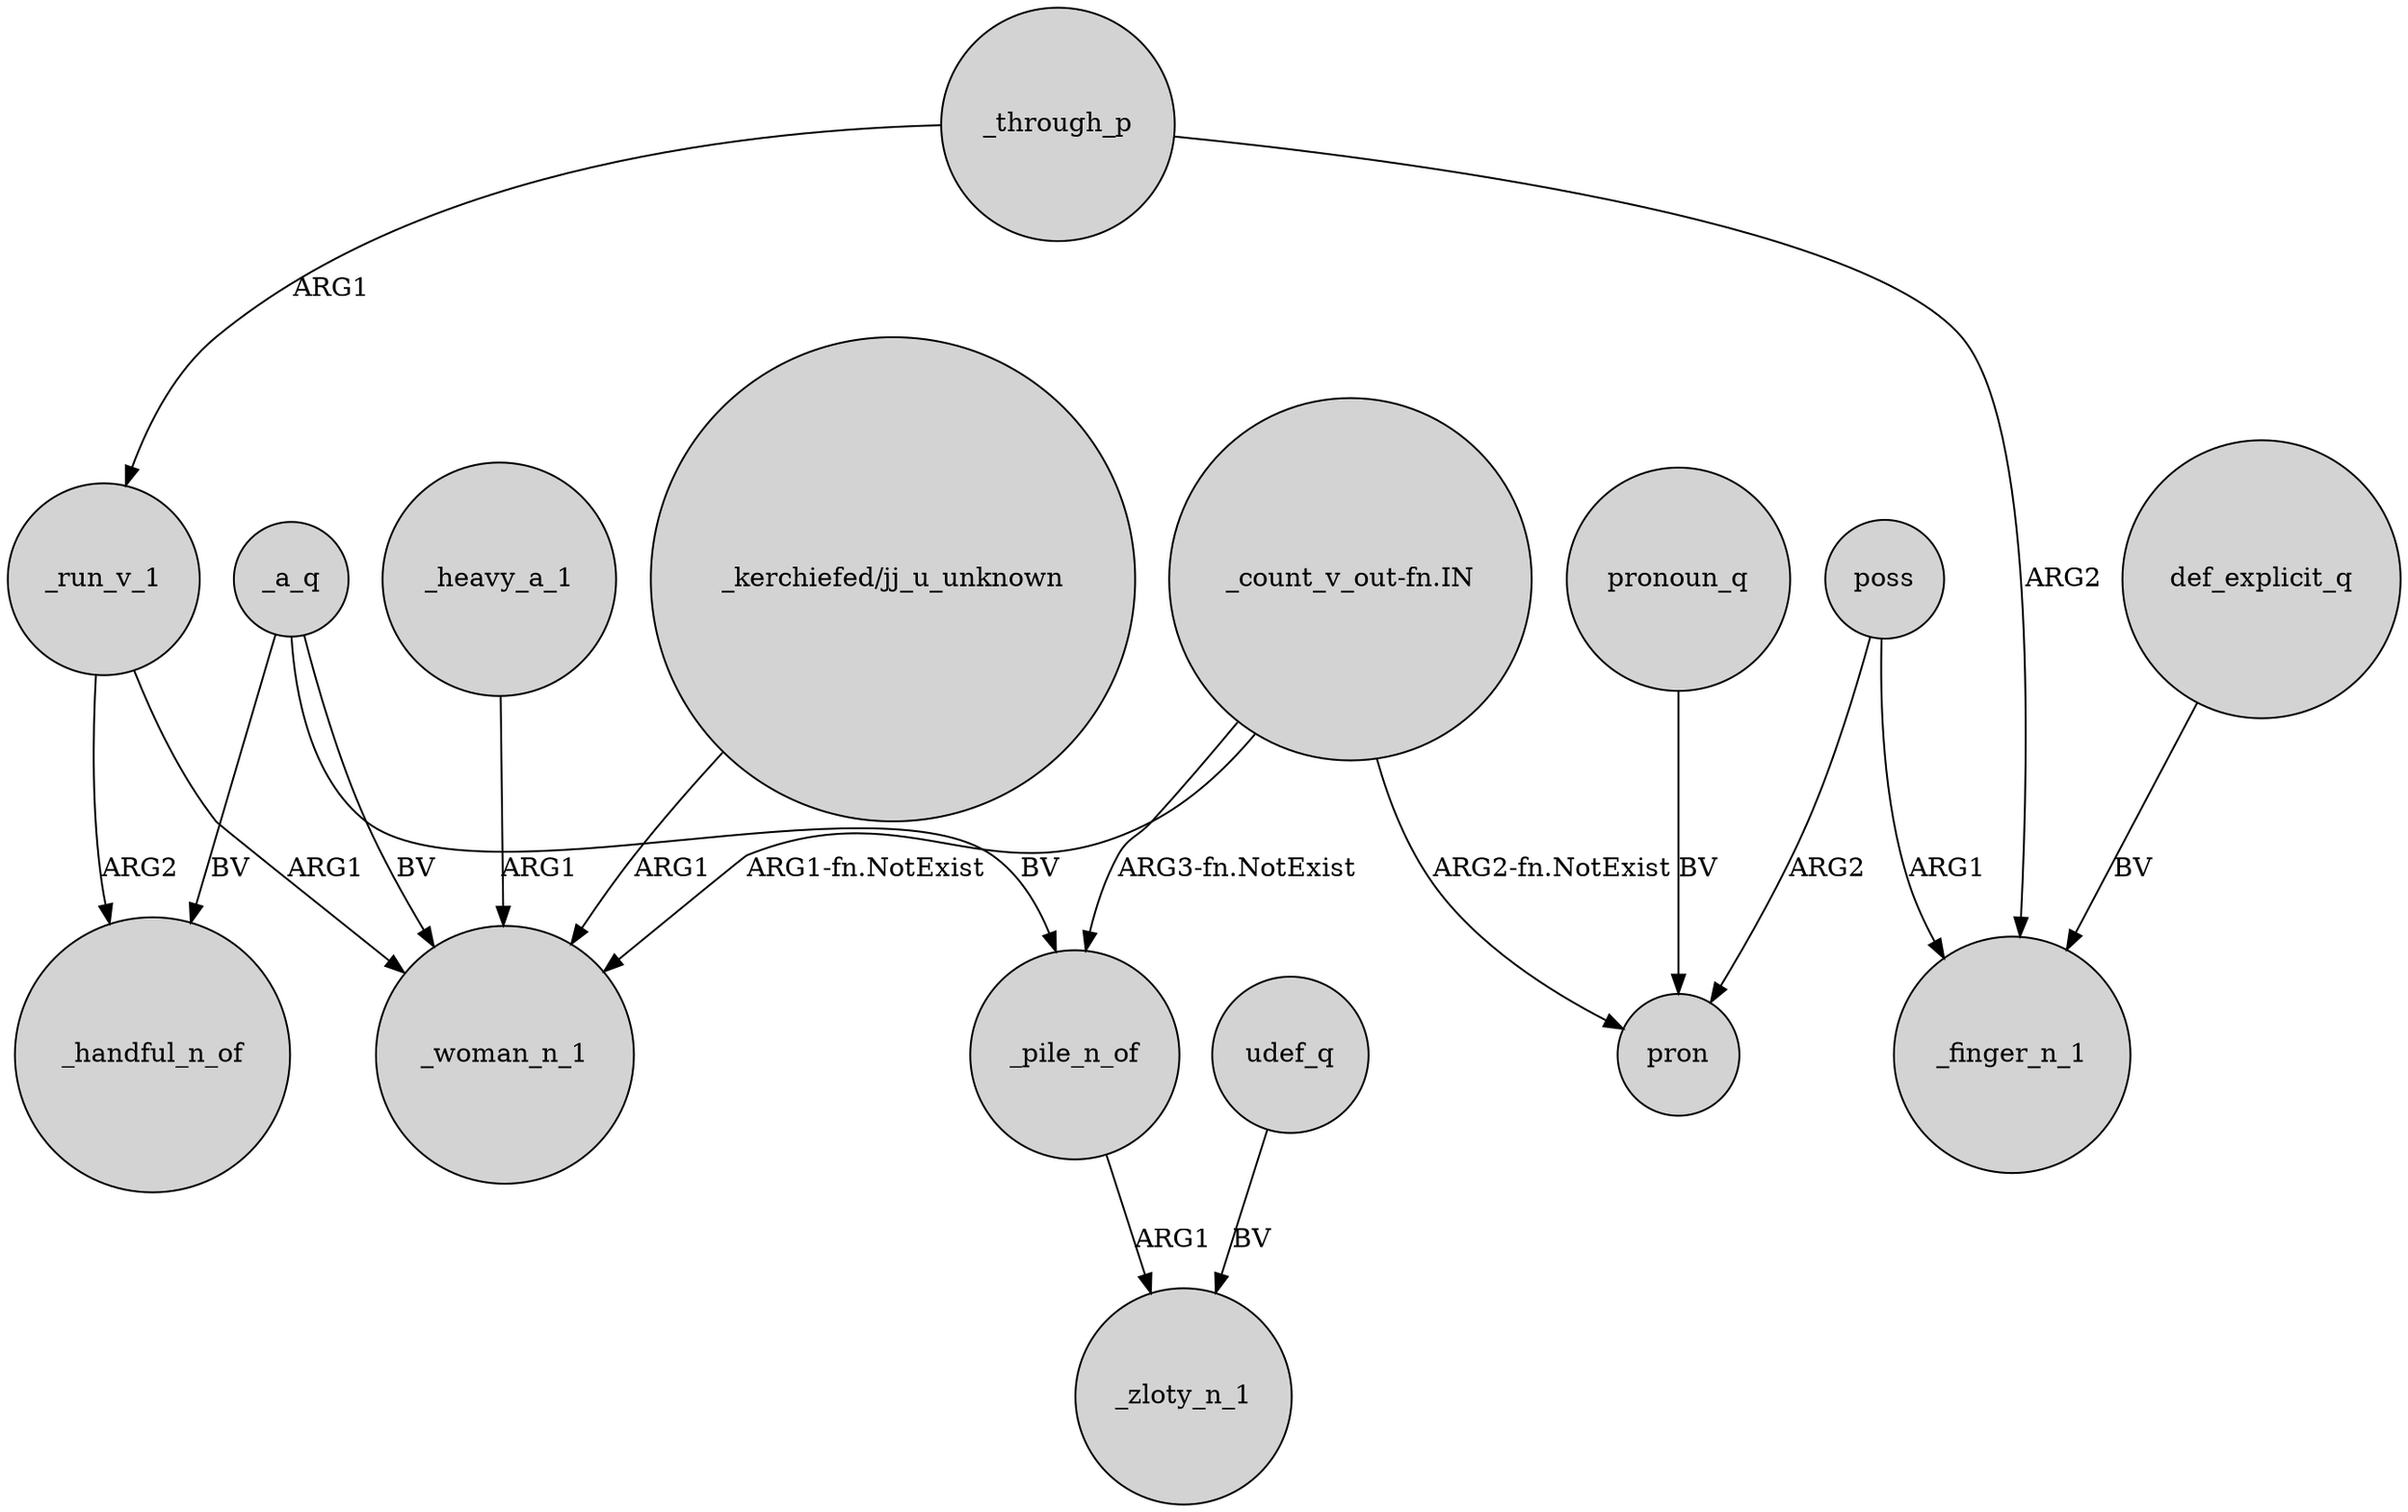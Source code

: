 digraph {
	node [shape=circle style=filled]
	_run_v_1 -> _handful_n_of [label=ARG2]
	_through_p -> _finger_n_1 [label=ARG2]
	_heavy_a_1 -> _woman_n_1 [label=ARG1]
	"_count_v_out-fn.IN" -> _pile_n_of [label="ARG3-fn.NotExist"]
	udef_q -> _zloty_n_1 [label=BV]
	_through_p -> _run_v_1 [label=ARG1]
	"_count_v_out-fn.IN" -> _woman_n_1 [label="ARG1-fn.NotExist"]
	_run_v_1 -> _woman_n_1 [label=ARG1]
	poss -> pron [label=ARG2]
	_a_q -> _handful_n_of [label=BV]
	_a_q -> _pile_n_of [label=BV]
	poss -> _finger_n_1 [label=ARG1]
	_a_q -> _woman_n_1 [label=BV]
	def_explicit_q -> _finger_n_1 [label=BV]
	"_kerchiefed/jj_u_unknown" -> _woman_n_1 [label=ARG1]
	_pile_n_of -> _zloty_n_1 [label=ARG1]
	"_count_v_out-fn.IN" -> pron [label="ARG2-fn.NotExist"]
	pronoun_q -> pron [label=BV]
}

